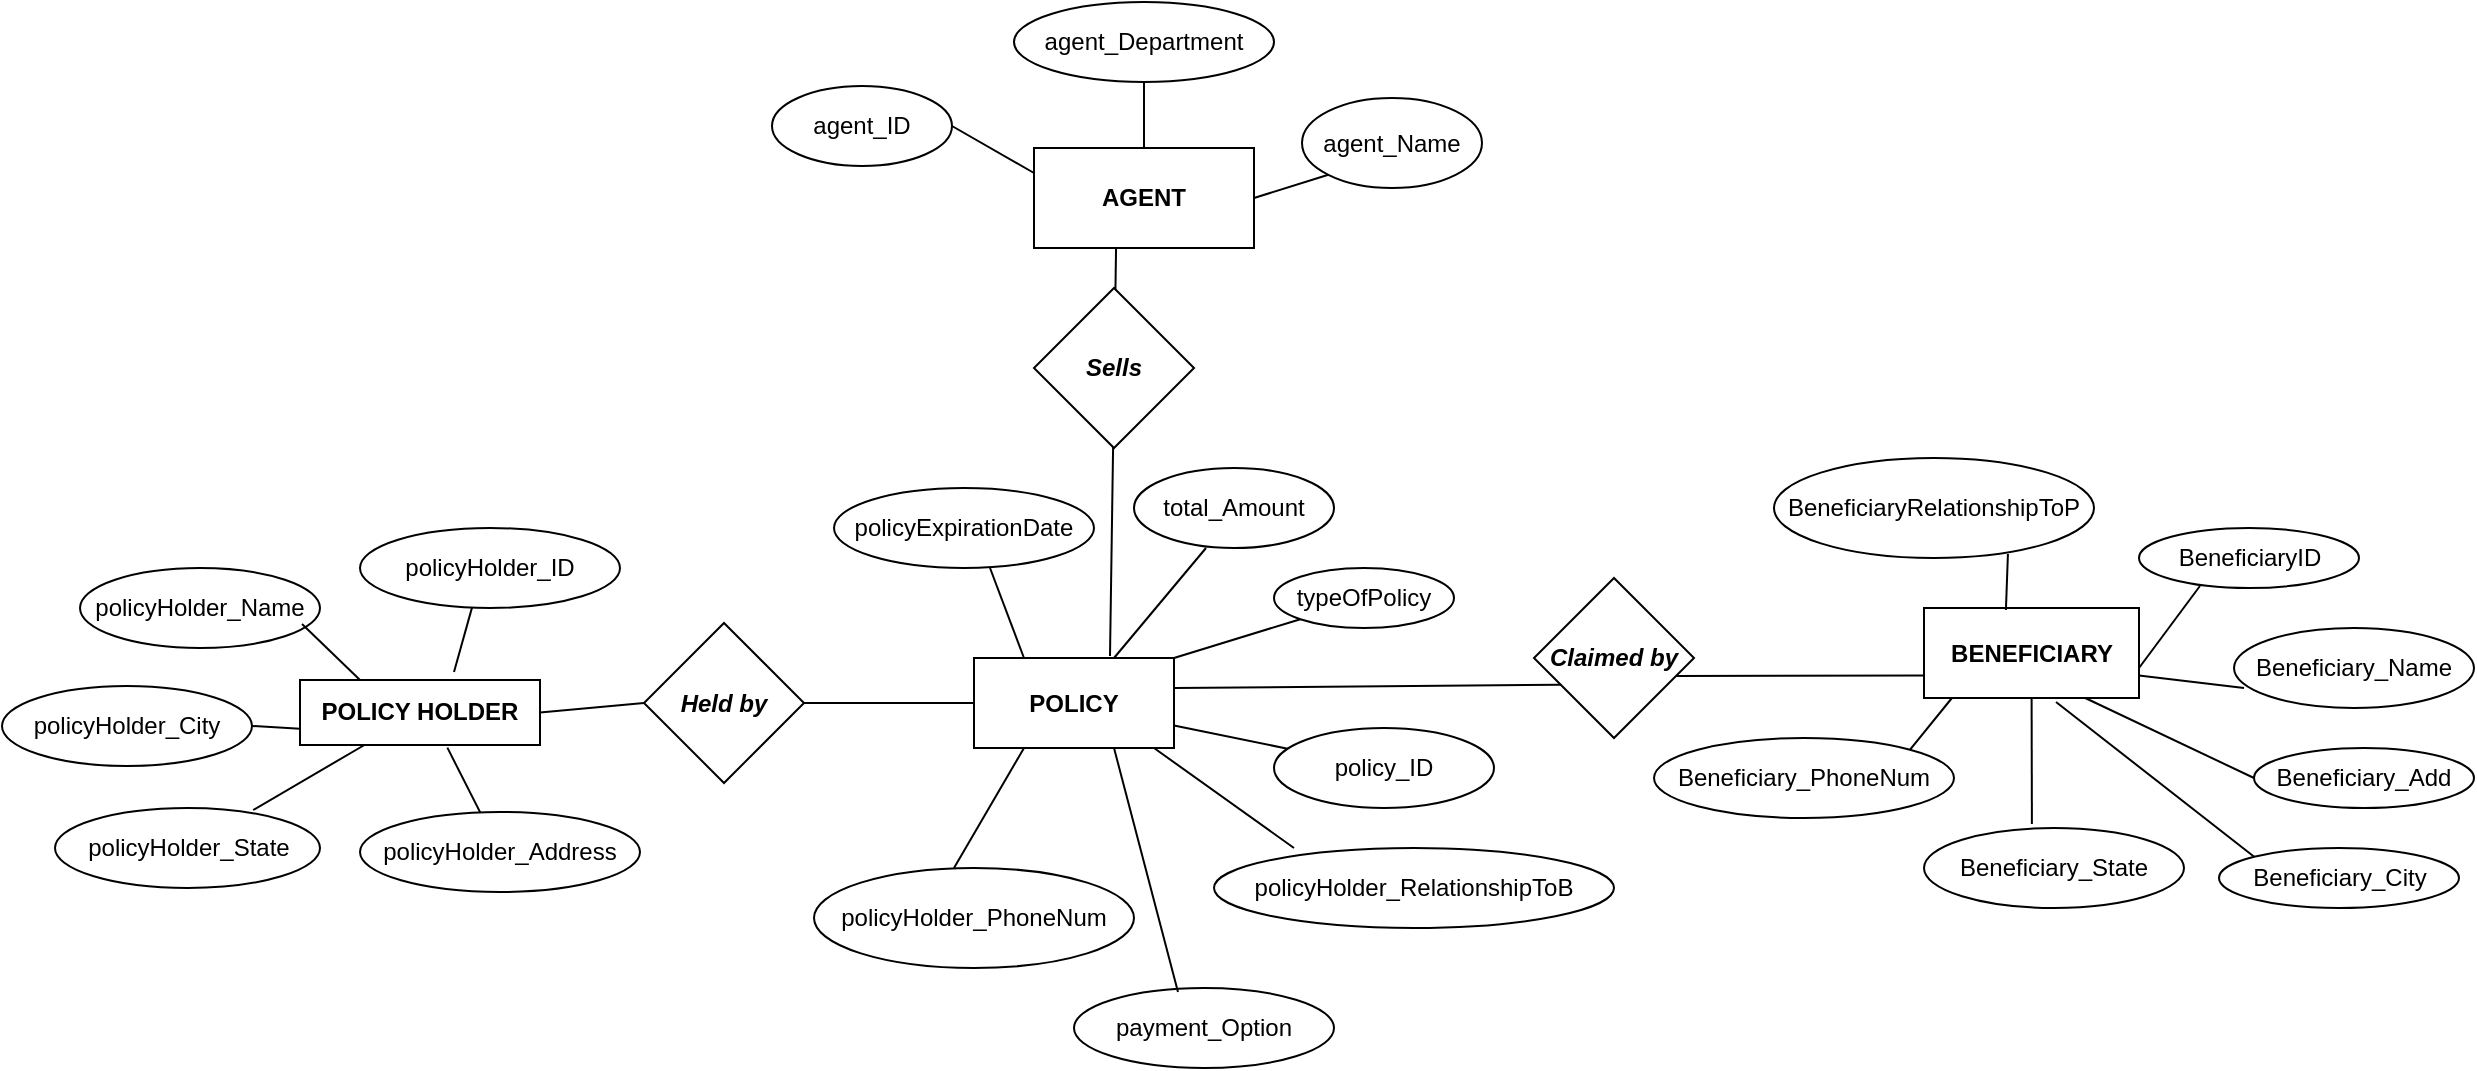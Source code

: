 <mxfile version="20.3.3" type="github">
  <diagram id="R2lEEEUBdFMjLlhIrx00" name="Page-1">
    <mxGraphModel dx="2061" dy="861" grid="0" gridSize="10" guides="1" tooltips="1" connect="1" arrows="1" fold="1" page="0" pageScale="1" pageWidth="850" pageHeight="1100" math="0" shadow="0" extFonts="Permanent Marker^https://fonts.googleapis.com/css?family=Permanent+Marker">
      <root>
        <mxCell id="0" />
        <mxCell id="1" parent="0" />
        <mxCell id="ygEIZ-_n2uFTBbBvWgzW-1" value="&lt;b&gt;AGENT&lt;/b&gt;" style="rounded=0;whiteSpace=wrap;html=1;" vertex="1" parent="1">
          <mxGeometry x="110" y="130" width="110" height="50" as="geometry" />
        </mxCell>
        <mxCell id="ygEIZ-_n2uFTBbBvWgzW-2" value="&lt;b&gt;POLICY&lt;/b&gt;" style="rounded=0;whiteSpace=wrap;html=1;" vertex="1" parent="1">
          <mxGeometry x="80" y="385" width="100" height="45" as="geometry" />
        </mxCell>
        <mxCell id="ygEIZ-_n2uFTBbBvWgzW-4" value="&lt;b&gt;POLICY HOLDER&lt;/b&gt;" style="rounded=0;whiteSpace=wrap;html=1;" vertex="1" parent="1">
          <mxGeometry x="-257" y="396" width="120" height="32.5" as="geometry" />
        </mxCell>
        <mxCell id="ygEIZ-_n2uFTBbBvWgzW-5" value="&lt;b&gt;BENEFICIARY&lt;/b&gt;" style="rounded=0;whiteSpace=wrap;html=1;" vertex="1" parent="1">
          <mxGeometry x="555" y="360" width="107.5" height="45" as="geometry" />
        </mxCell>
        <mxCell id="ygEIZ-_n2uFTBbBvWgzW-7" value="agent_Name" style="ellipse;whiteSpace=wrap;html=1;" vertex="1" parent="1">
          <mxGeometry x="244" y="105" width="90" height="45" as="geometry" />
        </mxCell>
        <mxCell id="ygEIZ-_n2uFTBbBvWgzW-10" value="agent_ID" style="ellipse;whiteSpace=wrap;html=1;" vertex="1" parent="1">
          <mxGeometry x="-21" y="99" width="90" height="40" as="geometry" />
        </mxCell>
        <mxCell id="ygEIZ-_n2uFTBbBvWgzW-12" value="agent_Department" style="ellipse;whiteSpace=wrap;html=1;" vertex="1" parent="1">
          <mxGeometry x="100" y="57" width="130" height="40" as="geometry" />
        </mxCell>
        <mxCell id="ygEIZ-_n2uFTBbBvWgzW-14" value="policy_ID" style="ellipse;whiteSpace=wrap;html=1;" vertex="1" parent="1">
          <mxGeometry x="230" y="420" width="110" height="40" as="geometry" />
        </mxCell>
        <mxCell id="ygEIZ-_n2uFTBbBvWgzW-16" value="typeOfPolicy" style="ellipse;whiteSpace=wrap;html=1;" vertex="1" parent="1">
          <mxGeometry x="230" y="340" width="90" height="30" as="geometry" />
        </mxCell>
        <mxCell id="ygEIZ-_n2uFTBbBvWgzW-18" value="policyExpirationDate" style="ellipse;whiteSpace=wrap;html=1;" vertex="1" parent="1">
          <mxGeometry x="10" y="300" width="130" height="40" as="geometry" />
        </mxCell>
        <mxCell id="ygEIZ-_n2uFTBbBvWgzW-20" value="payment_Option" style="ellipse;whiteSpace=wrap;html=1;" vertex="1" parent="1">
          <mxGeometry x="130" y="550" width="130" height="40" as="geometry" />
        </mxCell>
        <mxCell id="ygEIZ-_n2uFTBbBvWgzW-21" value="total_Amount" style="ellipse;whiteSpace=wrap;html=1;" vertex="1" parent="1">
          <mxGeometry x="160" y="290" width="100" height="40" as="geometry" />
        </mxCell>
        <mxCell id="ygEIZ-_n2uFTBbBvWgzW-22" value="policyHolder_ID" style="ellipse;whiteSpace=wrap;html=1;" vertex="1" parent="1">
          <mxGeometry x="-227" y="320" width="130" height="40" as="geometry" />
        </mxCell>
        <mxCell id="ygEIZ-_n2uFTBbBvWgzW-23" value="policyHolder_Name" style="ellipse;whiteSpace=wrap;html=1;" vertex="1" parent="1">
          <mxGeometry x="-367" y="340" width="120" height="40" as="geometry" />
        </mxCell>
        <mxCell id="ygEIZ-_n2uFTBbBvWgzW-24" value="policyHolder_Address" style="ellipse;whiteSpace=wrap;html=1;" vertex="1" parent="1">
          <mxGeometry x="-227" y="462" width="140" height="40" as="geometry" />
        </mxCell>
        <mxCell id="ygEIZ-_n2uFTBbBvWgzW-25" style="edgeStyle=orthogonalEdgeStyle;rounded=0;orthogonalLoop=1;jettySize=auto;html=1;exitX=0.5;exitY=1;exitDx=0;exitDy=0;" edge="1" parent="1" source="ygEIZ-_n2uFTBbBvWgzW-23" target="ygEIZ-_n2uFTBbBvWgzW-23">
          <mxGeometry relative="1" as="geometry" />
        </mxCell>
        <mxCell id="ygEIZ-_n2uFTBbBvWgzW-26" value="policyHolder_City" style="ellipse;whiteSpace=wrap;html=1;" vertex="1" parent="1">
          <mxGeometry x="-406" y="399" width="125" height="40" as="geometry" />
        </mxCell>
        <mxCell id="ygEIZ-_n2uFTBbBvWgzW-27" value="policyHolder_State" style="ellipse;whiteSpace=wrap;html=1;" vertex="1" parent="1">
          <mxGeometry x="-379.5" y="460" width="132.5" height="40" as="geometry" />
        </mxCell>
        <mxCell id="ygEIZ-_n2uFTBbBvWgzW-28" value="policyHolder_PhoneNum" style="ellipse;whiteSpace=wrap;html=1;" vertex="1" parent="1">
          <mxGeometry y="490" width="160" height="50" as="geometry" />
        </mxCell>
        <mxCell id="ygEIZ-_n2uFTBbBvWgzW-29" value="policyHolder_RelationshipToB" style="ellipse;whiteSpace=wrap;html=1;" vertex="1" parent="1">
          <mxGeometry x="200" y="480" width="200" height="40" as="geometry" />
        </mxCell>
        <mxCell id="ygEIZ-_n2uFTBbBvWgzW-31" value="BeneficiaryID" style="ellipse;whiteSpace=wrap;html=1;" vertex="1" parent="1">
          <mxGeometry x="662.5" y="320" width="110" height="30" as="geometry" />
        </mxCell>
        <mxCell id="ygEIZ-_n2uFTBbBvWgzW-39" value="Beneficiary_Name" style="ellipse;whiteSpace=wrap;html=1;" vertex="1" parent="1">
          <mxGeometry x="710" y="370" width="120" height="40" as="geometry" />
        </mxCell>
        <mxCell id="ygEIZ-_n2uFTBbBvWgzW-40" value="Beneficiary_Add" style="ellipse;whiteSpace=wrap;html=1;" vertex="1" parent="1">
          <mxGeometry x="720" y="430" width="110" height="30" as="geometry" />
        </mxCell>
        <mxCell id="ygEIZ-_n2uFTBbBvWgzW-41" value="Beneficiary_City" style="ellipse;whiteSpace=wrap;html=1;" vertex="1" parent="1">
          <mxGeometry x="702.5" y="480" width="120" height="30" as="geometry" />
        </mxCell>
        <mxCell id="ygEIZ-_n2uFTBbBvWgzW-42" value="Beneficiary_State" style="ellipse;whiteSpace=wrap;html=1;" vertex="1" parent="1">
          <mxGeometry x="555" y="470" width="130" height="40" as="geometry" />
        </mxCell>
        <mxCell id="ygEIZ-_n2uFTBbBvWgzW-43" value="Beneficiary_PhoneNum" style="ellipse;whiteSpace=wrap;html=1;" vertex="1" parent="1">
          <mxGeometry x="420" y="425" width="150" height="40" as="geometry" />
        </mxCell>
        <mxCell id="ygEIZ-_n2uFTBbBvWgzW-44" value="BeneficiaryRelationshipToP" style="ellipse;whiteSpace=wrap;html=1;" vertex="1" parent="1">
          <mxGeometry x="480" y="285" width="160" height="50" as="geometry" />
        </mxCell>
        <mxCell id="ygEIZ-_n2uFTBbBvWgzW-62" value="" style="endArrow=none;html=1;rounded=0;entryX=0.6;entryY=1;entryDx=0;entryDy=0;entryPerimeter=0;exitX=0.25;exitY=0;exitDx=0;exitDy=0;" edge="1" parent="1" source="ygEIZ-_n2uFTBbBvWgzW-2" target="ygEIZ-_n2uFTBbBvWgzW-18">
          <mxGeometry width="50" height="50" relative="1" as="geometry">
            <mxPoint x="60" y="390" as="sourcePoint" />
            <mxPoint x="110" y="340" as="targetPoint" />
          </mxGeometry>
        </mxCell>
        <mxCell id="ygEIZ-_n2uFTBbBvWgzW-63" value="" style="endArrow=none;html=1;rounded=0;entryX=0.36;entryY=1;entryDx=0;entryDy=0;entryPerimeter=0;" edge="1" parent="1" target="ygEIZ-_n2uFTBbBvWgzW-21">
          <mxGeometry width="50" height="50" relative="1" as="geometry">
            <mxPoint x="150" y="385" as="sourcePoint" />
            <mxPoint x="200" y="335" as="targetPoint" />
          </mxGeometry>
        </mxCell>
        <mxCell id="ygEIZ-_n2uFTBbBvWgzW-64" value="" style="endArrow=none;html=1;rounded=0;entryX=0;entryY=1;entryDx=0;entryDy=0;exitX=1;exitY=0;exitDx=0;exitDy=0;" edge="1" parent="1" source="ygEIZ-_n2uFTBbBvWgzW-2" target="ygEIZ-_n2uFTBbBvWgzW-16">
          <mxGeometry width="50" height="50" relative="1" as="geometry">
            <mxPoint x="180" y="440" as="sourcePoint" />
            <mxPoint x="230" y="390" as="targetPoint" />
          </mxGeometry>
        </mxCell>
        <mxCell id="ygEIZ-_n2uFTBbBvWgzW-65" value="" style="endArrow=none;html=1;rounded=0;exitX=1;exitY=0.75;exitDx=0;exitDy=0;" edge="1" parent="1" source="ygEIZ-_n2uFTBbBvWgzW-2" target="ygEIZ-_n2uFTBbBvWgzW-14">
          <mxGeometry width="50" height="50" relative="1" as="geometry">
            <mxPoint x="180" y="425" as="sourcePoint" />
            <mxPoint x="230" y="375" as="targetPoint" />
          </mxGeometry>
        </mxCell>
        <mxCell id="ygEIZ-_n2uFTBbBvWgzW-66" value="" style="endArrow=none;html=1;rounded=0;entryX=0.25;entryY=1;entryDx=0;entryDy=0;" edge="1" parent="1" target="ygEIZ-_n2uFTBbBvWgzW-2">
          <mxGeometry width="50" height="50" relative="1" as="geometry">
            <mxPoint x="70" y="490" as="sourcePoint" />
            <mxPoint x="120" y="440" as="targetPoint" />
          </mxGeometry>
        </mxCell>
        <mxCell id="ygEIZ-_n2uFTBbBvWgzW-67" value="" style="endArrow=none;html=1;rounded=0;exitX=0.2;exitY=0;exitDx=0;exitDy=0;exitPerimeter=0;" edge="1" parent="1" source="ygEIZ-_n2uFTBbBvWgzW-29">
          <mxGeometry width="50" height="50" relative="1" as="geometry">
            <mxPoint x="120" y="480" as="sourcePoint" />
            <mxPoint x="170" y="430" as="targetPoint" />
          </mxGeometry>
        </mxCell>
        <mxCell id="ygEIZ-_n2uFTBbBvWgzW-68" value="" style="endArrow=none;html=1;rounded=0;exitX=0.4;exitY=0.05;exitDx=0;exitDy=0;exitPerimeter=0;" edge="1" parent="1" source="ygEIZ-_n2uFTBbBvWgzW-20">
          <mxGeometry width="50" height="50" relative="1" as="geometry">
            <mxPoint x="180" y="540" as="sourcePoint" />
            <mxPoint x="150" y="430" as="targetPoint" />
          </mxGeometry>
        </mxCell>
        <mxCell id="ygEIZ-_n2uFTBbBvWgzW-75" value="" style="endArrow=none;html=1;rounded=0;entryX=0;entryY=0.75;entryDx=0;entryDy=0;startArrow=none;" edge="1" parent="1" target="ygEIZ-_n2uFTBbBvWgzW-5">
          <mxGeometry width="50" height="50" relative="1" as="geometry">
            <mxPoint x="430" y="394" as="sourcePoint" />
            <mxPoint x="370" y="360" as="targetPoint" />
          </mxGeometry>
        </mxCell>
        <mxCell id="ygEIZ-_n2uFTBbBvWgzW-56" value="&lt;b&gt;&lt;i&gt;Claimed by&lt;/i&gt;&lt;/b&gt;" style="rhombus;whiteSpace=wrap;html=1;" vertex="1" parent="1">
          <mxGeometry x="360" y="345" width="80" height="80" as="geometry" />
        </mxCell>
        <mxCell id="ygEIZ-_n2uFTBbBvWgzW-76" value="" style="endArrow=none;html=1;rounded=0;entryX=0;entryY=0.75;entryDx=0;entryDy=0;" edge="1" parent="1" target="ygEIZ-_n2uFTBbBvWgzW-56">
          <mxGeometry width="50" height="50" relative="1" as="geometry">
            <mxPoint x="180" y="400" as="sourcePoint" />
            <mxPoint x="555" y="393.75" as="targetPoint" />
          </mxGeometry>
        </mxCell>
        <mxCell id="ygEIZ-_n2uFTBbBvWgzW-77" value="" style="endArrow=none;html=1;rounded=0;entryX=0.731;entryY=0.96;entryDx=0;entryDy=0;entryPerimeter=0;exitX=0.381;exitY=0.022;exitDx=0;exitDy=0;exitPerimeter=0;" edge="1" parent="1" source="ygEIZ-_n2uFTBbBvWgzW-5" target="ygEIZ-_n2uFTBbBvWgzW-44">
          <mxGeometry width="50" height="50" relative="1" as="geometry">
            <mxPoint x="570" y="390" as="sourcePoint" />
            <mxPoint x="620" y="340" as="targetPoint" />
          </mxGeometry>
        </mxCell>
        <mxCell id="ygEIZ-_n2uFTBbBvWgzW-78" value="" style="endArrow=none;html=1;rounded=0;entryX=0.277;entryY=0.967;entryDx=0;entryDy=0;entryPerimeter=0;" edge="1" parent="1" target="ygEIZ-_n2uFTBbBvWgzW-31">
          <mxGeometry width="50" height="50" relative="1" as="geometry">
            <mxPoint x="662.5" y="390" as="sourcePoint" />
            <mxPoint x="700" y="340" as="targetPoint" />
          </mxGeometry>
        </mxCell>
        <mxCell id="ygEIZ-_n2uFTBbBvWgzW-81" value="" style="endArrow=none;html=1;rounded=0;entryX=0.415;entryY=-0.05;entryDx=0;entryDy=0;entryPerimeter=0;" edge="1" parent="1" source="ygEIZ-_n2uFTBbBvWgzW-5" target="ygEIZ-_n2uFTBbBvWgzW-42">
          <mxGeometry width="50" height="50" relative="1" as="geometry">
            <mxPoint x="608.75" y="455" as="sourcePoint" />
            <mxPoint x="609" y="460" as="targetPoint" />
          </mxGeometry>
        </mxCell>
        <mxCell id="ygEIZ-_n2uFTBbBvWgzW-82" value="" style="endArrow=none;html=1;rounded=0;entryX=0.042;entryY=0.75;entryDx=0;entryDy=0;entryPerimeter=0;exitX=1;exitY=0.75;exitDx=0;exitDy=0;" edge="1" parent="1" source="ygEIZ-_n2uFTBbBvWgzW-5" target="ygEIZ-_n2uFTBbBvWgzW-39">
          <mxGeometry width="50" height="50" relative="1" as="geometry">
            <mxPoint x="620" y="450" as="sourcePoint" />
            <mxPoint x="670" y="400" as="targetPoint" />
          </mxGeometry>
        </mxCell>
        <mxCell id="ygEIZ-_n2uFTBbBvWgzW-83" value="" style="endArrow=none;html=1;rounded=0;exitX=0;exitY=0.5;exitDx=0;exitDy=0;entryX=0.75;entryY=1;entryDx=0;entryDy=0;" edge="1" parent="1" source="ygEIZ-_n2uFTBbBvWgzW-40" target="ygEIZ-_n2uFTBbBvWgzW-5">
          <mxGeometry width="50" height="50" relative="1" as="geometry">
            <mxPoint x="620" y="450" as="sourcePoint" />
            <mxPoint x="640" y="410" as="targetPoint" />
          </mxGeometry>
        </mxCell>
        <mxCell id="ygEIZ-_n2uFTBbBvWgzW-84" value="" style="endArrow=none;html=1;rounded=0;entryX=0.614;entryY=1.044;entryDx=0;entryDy=0;entryPerimeter=0;exitX=0;exitY=0;exitDx=0;exitDy=0;" edge="1" parent="1" source="ygEIZ-_n2uFTBbBvWgzW-41" target="ygEIZ-_n2uFTBbBvWgzW-5">
          <mxGeometry width="50" height="50" relative="1" as="geometry">
            <mxPoint x="620" y="450" as="sourcePoint" />
            <mxPoint x="670" y="400" as="targetPoint" />
          </mxGeometry>
        </mxCell>
        <mxCell id="ygEIZ-_n2uFTBbBvWgzW-85" value="" style="endArrow=none;html=1;rounded=0;entryX=0.373;entryY=1;entryDx=0;entryDy=0;entryPerimeter=0;exitX=0.68;exitY=-0.022;exitDx=0;exitDy=0;exitPerimeter=0;" edge="1" parent="1" source="ygEIZ-_n2uFTBbBvWgzW-2" target="ygEIZ-_n2uFTBbBvWgzW-1">
          <mxGeometry width="50" height="50" relative="1" as="geometry">
            <mxPoint x="150" y="380" as="sourcePoint" />
            <mxPoint x="160" y="180" as="targetPoint" />
          </mxGeometry>
        </mxCell>
        <mxCell id="ygEIZ-_n2uFTBbBvWgzW-86" value="&lt;b&gt;&lt;i&gt;Sells&lt;/i&gt;&lt;/b&gt;" style="rhombus;whiteSpace=wrap;html=1;" vertex="1" parent="1">
          <mxGeometry x="110" y="200" width="80" height="80" as="geometry" />
        </mxCell>
        <mxCell id="ygEIZ-_n2uFTBbBvWgzW-88" value="" style="endArrow=none;html=1;rounded=0;entryX=0;entryY=0.5;entryDx=0;entryDy=0;exitX=1;exitY=0.5;exitDx=0;exitDy=0;startArrow=none;" edge="1" parent="1" source="ygEIZ-_n2uFTBbBvWgzW-90" target="ygEIZ-_n2uFTBbBvWgzW-2">
          <mxGeometry width="50" height="50" relative="1" as="geometry">
            <mxPoint x="-130" y="455" as="sourcePoint" />
            <mxPoint x="-80" y="405" as="targetPoint" />
          </mxGeometry>
        </mxCell>
        <mxCell id="ygEIZ-_n2uFTBbBvWgzW-90" value="&lt;b&gt;&lt;i&gt;Held by&lt;/i&gt;&lt;/b&gt;" style="rhombus;whiteSpace=wrap;html=1;" vertex="1" parent="1">
          <mxGeometry x="-85" y="367.5" width="80" height="80" as="geometry" />
        </mxCell>
        <mxCell id="ygEIZ-_n2uFTBbBvWgzW-91" value="" style="endArrow=none;html=1;rounded=0;entryX=0;entryY=0.5;entryDx=0;entryDy=0;exitX=1;exitY=0.5;exitDx=0;exitDy=0;" edge="1" parent="1" source="ygEIZ-_n2uFTBbBvWgzW-4" target="ygEIZ-_n2uFTBbBvWgzW-90">
          <mxGeometry width="50" height="50" relative="1" as="geometry">
            <mxPoint x="-146" y="408.75" as="sourcePoint" />
            <mxPoint x="80" y="407.5" as="targetPoint" />
          </mxGeometry>
        </mxCell>
        <mxCell id="ygEIZ-_n2uFTBbBvWgzW-92" value="" style="endArrow=none;html=1;rounded=0;entryX=0.13;entryY=1;entryDx=0;entryDy=0;entryPerimeter=0;exitX=1;exitY=0;exitDx=0;exitDy=0;" edge="1" parent="1" source="ygEIZ-_n2uFTBbBvWgzW-43" target="ygEIZ-_n2uFTBbBvWgzW-5">
          <mxGeometry width="50" height="50" relative="1" as="geometry">
            <mxPoint x="544" y="449" as="sourcePoint" />
            <mxPoint x="594" y="399" as="targetPoint" />
          </mxGeometry>
        </mxCell>
        <mxCell id="ygEIZ-_n2uFTBbBvWgzW-95" value="" style="endArrow=none;html=1;rounded=0;entryX=0.5;entryY=1;entryDx=0;entryDy=0;exitX=0.5;exitY=0;exitDx=0;exitDy=0;" edge="1" parent="1" source="ygEIZ-_n2uFTBbBvWgzW-1" target="ygEIZ-_n2uFTBbBvWgzW-12">
          <mxGeometry width="50" height="50" relative="1" as="geometry">
            <mxPoint x="143" y="147" as="sourcePoint" />
            <mxPoint x="193" y="97" as="targetPoint" />
          </mxGeometry>
        </mxCell>
        <mxCell id="ygEIZ-_n2uFTBbBvWgzW-96" value="" style="endArrow=none;html=1;rounded=0;entryX=1;entryY=0.5;entryDx=0;entryDy=0;exitX=0;exitY=0.25;exitDx=0;exitDy=0;" edge="1" parent="1" source="ygEIZ-_n2uFTBbBvWgzW-1" target="ygEIZ-_n2uFTBbBvWgzW-10">
          <mxGeometry width="50" height="50" relative="1" as="geometry">
            <mxPoint x="56" y="170" as="sourcePoint" />
            <mxPoint x="106" y="120" as="targetPoint" />
          </mxGeometry>
        </mxCell>
        <mxCell id="ygEIZ-_n2uFTBbBvWgzW-97" value="" style="endArrow=none;html=1;rounded=0;entryX=0;entryY=1;entryDx=0;entryDy=0;exitX=1;exitY=0.5;exitDx=0;exitDy=0;" edge="1" parent="1" source="ygEIZ-_n2uFTBbBvWgzW-1" target="ygEIZ-_n2uFTBbBvWgzW-7">
          <mxGeometry width="50" height="50" relative="1" as="geometry">
            <mxPoint x="239" y="187" as="sourcePoint" />
            <mxPoint x="289" y="137" as="targetPoint" />
          </mxGeometry>
        </mxCell>
        <mxCell id="ygEIZ-_n2uFTBbBvWgzW-98" value="" style="endArrow=none;html=1;rounded=0;entryX=0.431;entryY=0.992;entryDx=0;entryDy=0;entryPerimeter=0;" edge="1" parent="1" target="ygEIZ-_n2uFTBbBvWgzW-22">
          <mxGeometry width="50" height="50" relative="1" as="geometry">
            <mxPoint x="-180" y="392" as="sourcePoint" />
            <mxPoint x="-151" y="355" as="targetPoint" />
          </mxGeometry>
        </mxCell>
        <mxCell id="ygEIZ-_n2uFTBbBvWgzW-99" value="" style="endArrow=none;html=1;rounded=0;exitX=0.25;exitY=0;exitDx=0;exitDy=0;" edge="1" parent="1" source="ygEIZ-_n2uFTBbBvWgzW-4">
          <mxGeometry width="50" height="50" relative="1" as="geometry">
            <mxPoint x="-295" y="421" as="sourcePoint" />
            <mxPoint x="-256" y="368" as="targetPoint" />
          </mxGeometry>
        </mxCell>
        <mxCell id="ygEIZ-_n2uFTBbBvWgzW-100" value="" style="endArrow=none;html=1;rounded=0;entryX=0.614;entryY=1.041;entryDx=0;entryDy=0;entryPerimeter=0;" edge="1" parent="1" source="ygEIZ-_n2uFTBbBvWgzW-24" target="ygEIZ-_n2uFTBbBvWgzW-4">
          <mxGeometry width="50" height="50" relative="1" as="geometry">
            <mxPoint x="-176" y="460" as="sourcePoint" />
            <mxPoint x="-165" y="421" as="targetPoint" />
          </mxGeometry>
        </mxCell>
        <mxCell id="ygEIZ-_n2uFTBbBvWgzW-101" value="" style="endArrow=none;html=1;rounded=0;exitX=0.748;exitY=0.025;exitDx=0;exitDy=0;exitPerimeter=0;" edge="1" parent="1" source="ygEIZ-_n2uFTBbBvWgzW-27" target="ygEIZ-_n2uFTBbBvWgzW-4">
          <mxGeometry width="50" height="50" relative="1" as="geometry">
            <mxPoint x="-271" y="471" as="sourcePoint" />
            <mxPoint x="-252" y="427" as="targetPoint" />
          </mxGeometry>
        </mxCell>
        <mxCell id="ygEIZ-_n2uFTBbBvWgzW-102" value="" style="endArrow=none;html=1;rounded=0;entryX=0;entryY=0.75;entryDx=0;entryDy=0;exitX=1;exitY=0.5;exitDx=0;exitDy=0;" edge="1" parent="1" source="ygEIZ-_n2uFTBbBvWgzW-26" target="ygEIZ-_n2uFTBbBvWgzW-4">
          <mxGeometry width="50" height="50" relative="1" as="geometry">
            <mxPoint x="-287" y="462" as="sourcePoint" />
            <mxPoint x="-237" y="412" as="targetPoint" />
          </mxGeometry>
        </mxCell>
      </root>
    </mxGraphModel>
  </diagram>
</mxfile>
